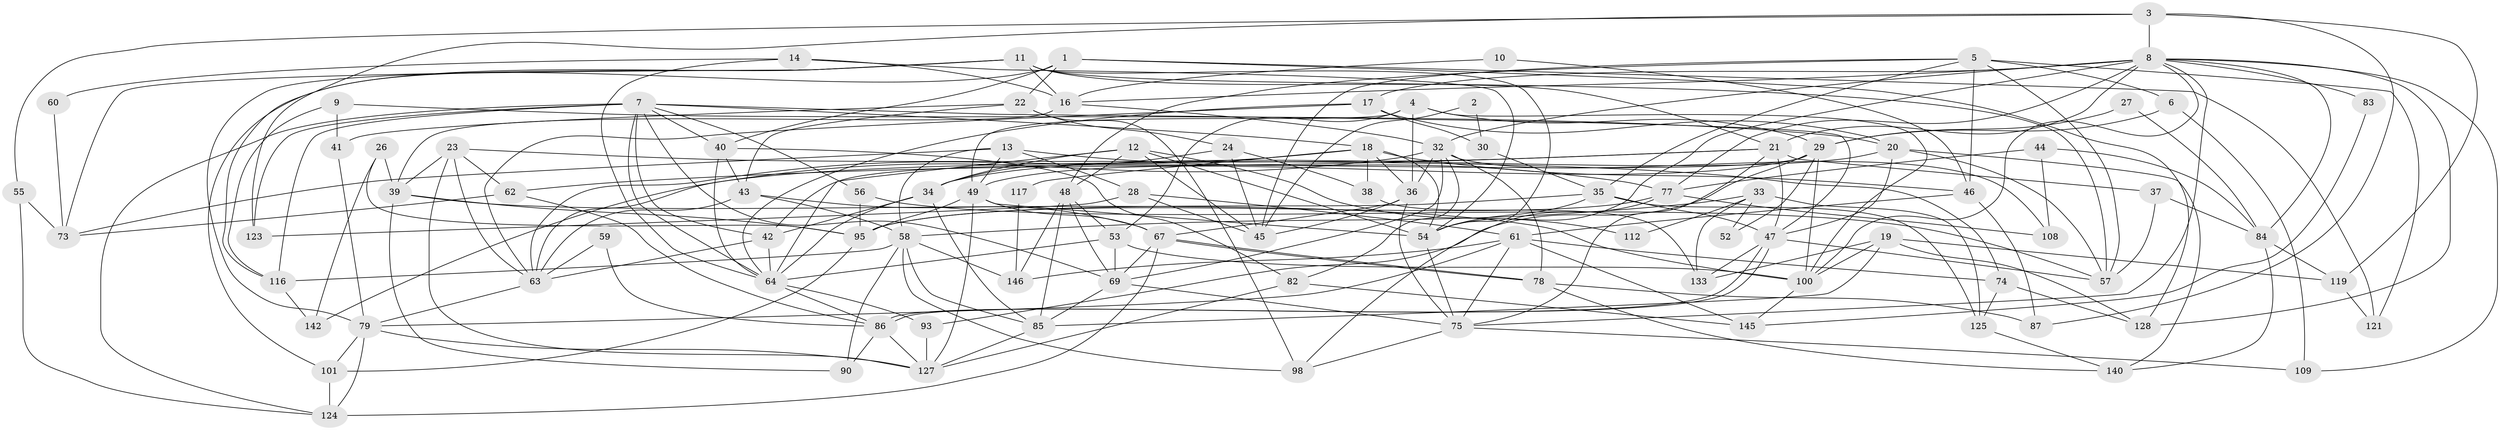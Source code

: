 // original degree distribution, {3: 0.28187919463087246, 2: 0.14093959731543623, 4: 0.26174496644295303, 6: 0.10738255033557047, 7: 0.06040268456375839, 5: 0.14093959731543623, 8: 0.006711409395973154}
// Generated by graph-tools (version 1.1) at 2025/11/02/27/25 16:11:18]
// undirected, 96 vertices, 240 edges
graph export_dot {
graph [start="1"]
  node [color=gray90,style=filled];
  1 [super="+97"];
  2;
  3 [super="+135"];
  4 [super="+115"];
  5 [super="+136"];
  6;
  7 [super="+107"];
  8 [super="+92"];
  9 [super="+50"];
  10;
  11 [super="+25"];
  12 [super="+51"];
  13 [super="+15"];
  14;
  16 [super="+65"];
  17 [super="+143"];
  18 [super="+139"];
  19;
  20 [super="+66"];
  21 [super="+96"];
  22 [super="+110"];
  23;
  24 [super="+94"];
  26 [super="+88"];
  27;
  28;
  29 [super="+31"];
  30;
  32 [super="+71"];
  33 [super="+68"];
  34 [super="+126"];
  35 [super="+113"];
  36;
  37;
  38;
  39 [super="+70"];
  40;
  41;
  42;
  43 [super="+138"];
  44;
  45 [super="+89"];
  46 [super="+80"];
  47 [super="+137"];
  48 [super="+132"];
  49 [super="+103"];
  52;
  53 [super="+72"];
  54 [super="+76"];
  55 [super="+104"];
  56;
  57 [super="+91"];
  58 [super="+102"];
  59;
  60;
  61 [super="+81"];
  62;
  63 [super="+99"];
  64 [super="+122"];
  67 [super="+106"];
  69 [super="+130"];
  73 [super="+118"];
  74 [super="+131"];
  75 [super="+149"];
  77 [super="+134"];
  78 [super="+105"];
  79 [super="+148"];
  82;
  83;
  84 [super="+147"];
  85 [super="+111"];
  86 [super="+141"];
  87;
  90;
  93 [super="+144"];
  95 [super="+120"];
  98;
  100 [super="+114"];
  101;
  108;
  109;
  112;
  116;
  117;
  119;
  121;
  123;
  124 [super="+129"];
  125;
  127;
  128;
  133;
  140;
  142;
  145;
  146;
  1 -- 40;
  1 -- 121;
  1 -- 128;
  1 -- 101;
  1 -- 22;
  2 -- 30;
  2 -- 45;
  3 -- 87;
  3 -- 119;
  3 -- 123;
  3 -- 8;
  3 -- 55;
  4 -- 36;
  4 -- 29;
  4 -- 53;
  4 -- 49;
  4 -- 100;
  5 -- 35;
  5 -- 48;
  5 -- 6;
  5 -- 121;
  5 -- 57;
  5 -- 45;
  5 -- 46;
  6 -- 109;
  6 -- 29;
  7 -- 18;
  7 -- 56;
  7 -- 116;
  7 -- 123;
  7 -- 124;
  7 -- 69;
  7 -- 64;
  7 -- 40;
  7 -- 42;
  7 -- 47;
  8 -- 17;
  8 -- 109;
  8 -- 32;
  8 -- 128;
  8 -- 100;
  8 -- 77;
  8 -- 16;
  8 -- 83;
  8 -- 84;
  8 -- 75;
  8 -- 54;
  8 -- 21;
  9 -- 116;
  9 -- 41;
  9 -- 20;
  10 -- 16;
  10 -- 46;
  11 -- 54;
  11 -- 57;
  11 -- 116;
  11 -- 16;
  11 -- 79;
  11 -- 73;
  11 -- 21;
  12 -- 54;
  12 -- 64;
  12 -- 112;
  12 -- 34;
  12 -- 45;
  12 -- 48;
  13 -- 77;
  13 -- 58;
  13 -- 73;
  13 -- 49;
  13 -- 28;
  14 -- 16;
  14 -- 60;
  14 -- 64;
  14 -- 54;
  16 -- 39;
  16 -- 32;
  17 -- 20;
  17 -- 64;
  17 -- 30;
  17 -- 63;
  18 -- 36;
  18 -- 117;
  18 -- 38;
  18 -- 54;
  18 -- 46;
  18 -- 63;
  19 -- 85;
  19 -- 119;
  19 -- 100;
  19 -- 128;
  19 -- 133;
  20 -- 34;
  20 -- 47;
  20 -- 57;
  20 -- 140;
  21 -- 62;
  21 -- 47;
  21 -- 37;
  21 -- 75;
  21 -- 142;
  22 -- 43;
  22 -- 41;
  22 -- 24;
  22 -- 98;
  23 -- 127;
  23 -- 62;
  23 -- 39;
  23 -- 74;
  23 -- 63;
  24 -- 34 [weight=3];
  24 -- 38;
  24 -- 45;
  26 -- 95;
  26 -- 39;
  26 -- 142;
  27 -- 84;
  27 -- 29;
  28 -- 61;
  28 -- 45;
  28 -- 123;
  29 -- 42;
  29 -- 100;
  29 -- 49;
  29 -- 52;
  29 -- 93;
  30 -- 35;
  32 -- 36;
  32 -- 82;
  32 -- 69;
  32 -- 108;
  32 -- 78;
  32 -- 63;
  33 -- 133;
  33 -- 52;
  33 -- 112;
  33 -- 58;
  33 -- 125;
  34 -- 42;
  34 -- 85;
  34 -- 64;
  35 -- 54;
  35 -- 125;
  35 -- 47;
  35 -- 95;
  36 -- 67;
  36 -- 75;
  36 -- 45;
  37 -- 57;
  37 -- 84;
  38 -- 133;
  39 -- 90;
  39 -- 95;
  39 -- 100;
  40 -- 43;
  40 -- 64;
  40 -- 82;
  41 -- 79;
  42 -- 63;
  42 -- 64;
  43 -- 63;
  43 -- 67;
  43 -- 58 [weight=2];
  44 -- 84;
  44 -- 77;
  44 -- 108;
  46 -- 87;
  46 -- 61;
  47 -- 86;
  47 -- 86;
  47 -- 133;
  47 -- 57;
  48 -- 53;
  48 -- 69;
  48 -- 146;
  48 -- 85;
  49 -- 54;
  49 -- 127;
  49 -- 95;
  49 -- 67;
  53 -- 64;
  53 -- 100;
  53 -- 69;
  54 -- 75;
  55 -- 73 [weight=2];
  55 -- 124;
  56 -- 57;
  56 -- 95;
  58 -- 90;
  58 -- 98;
  58 -- 146;
  58 -- 116;
  58 -- 85;
  59 -- 63;
  59 -- 86;
  60 -- 73;
  61 -- 75;
  61 -- 146;
  61 -- 74;
  61 -- 145;
  61 -- 79;
  62 -- 73;
  62 -- 86;
  63 -- 79;
  64 -- 93;
  64 -- 86;
  67 -- 78;
  67 -- 78;
  67 -- 124;
  67 -- 69;
  69 -- 85;
  69 -- 75;
  74 -- 125;
  74 -- 128;
  75 -- 109;
  75 -- 98;
  77 -- 108;
  77 -- 95;
  77 -- 98;
  78 -- 87;
  78 -- 140;
  79 -- 101;
  79 -- 127;
  79 -- 124;
  82 -- 127;
  82 -- 145;
  83 -- 145;
  84 -- 140;
  84 -- 119;
  85 -- 127;
  86 -- 90;
  86 -- 127;
  93 -- 127;
  95 -- 101;
  100 -- 145;
  101 -- 124;
  116 -- 142;
  117 -- 146;
  119 -- 121;
  125 -- 140;
}
